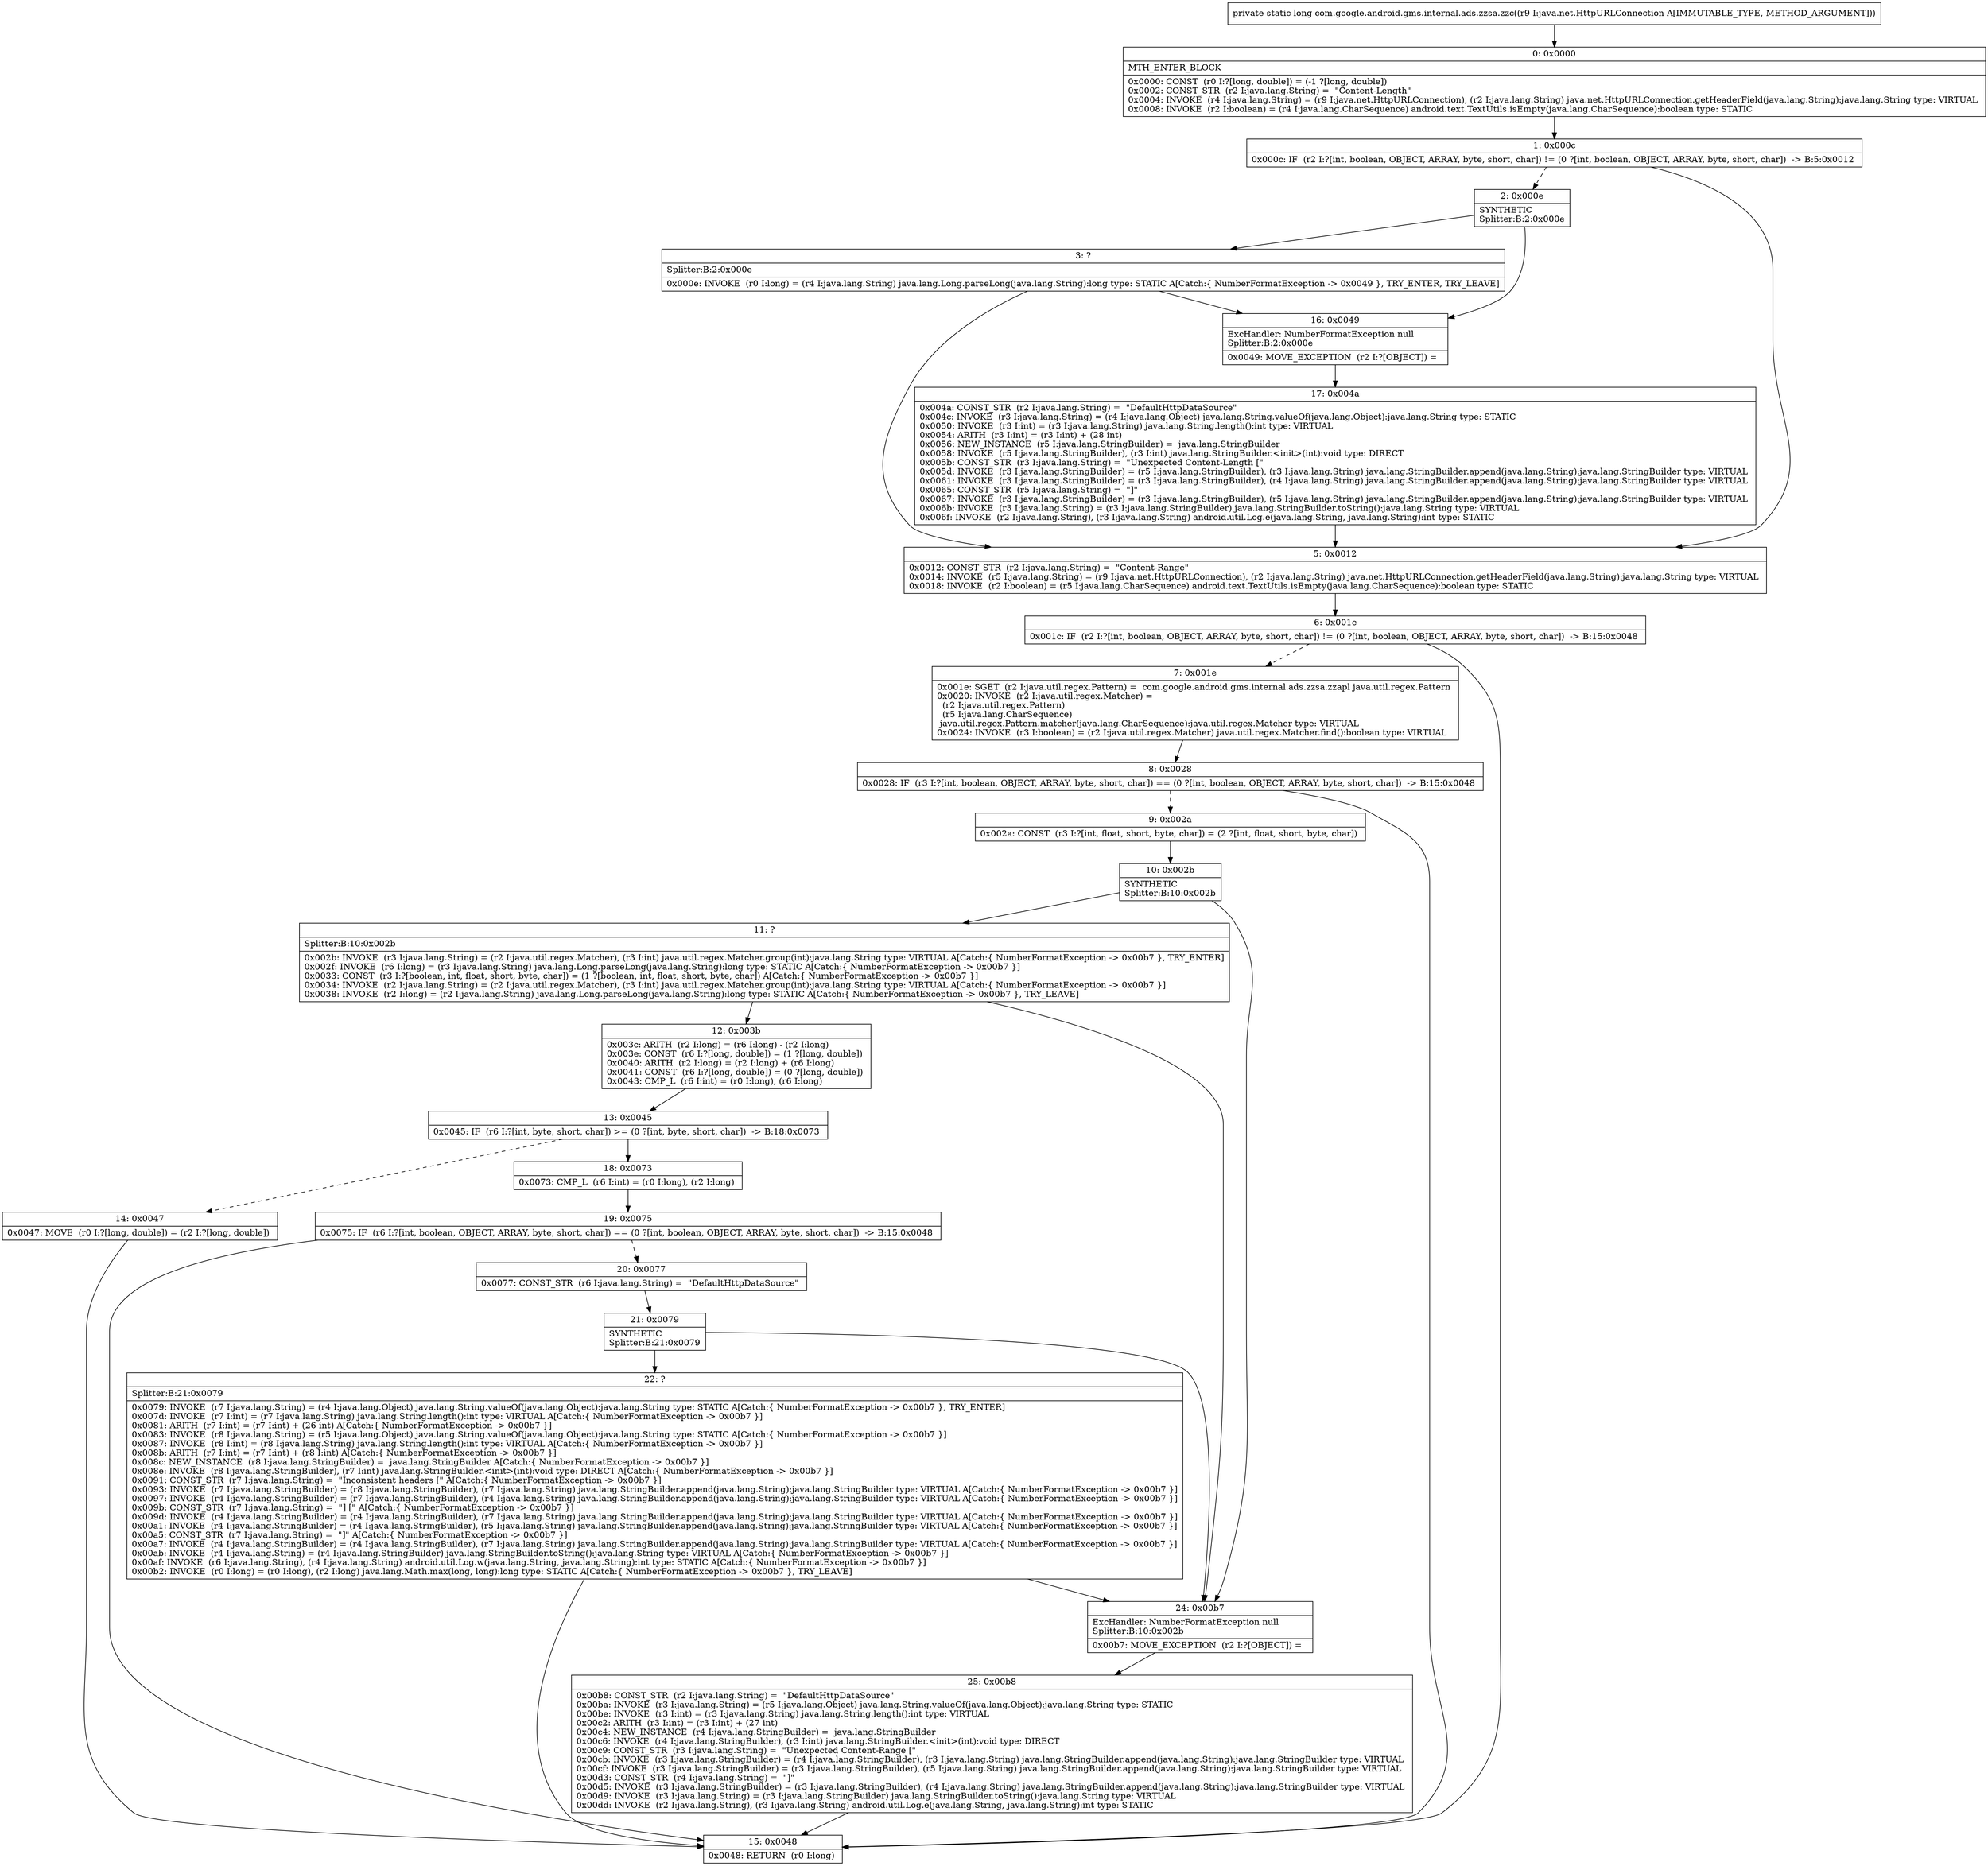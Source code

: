 digraph "CFG forcom.google.android.gms.internal.ads.zzsa.zzc(Ljava\/net\/HttpURLConnection;)J" {
Node_0 [shape=record,label="{0\:\ 0x0000|MTH_ENTER_BLOCK\l|0x0000: CONST  (r0 I:?[long, double]) = (\-1 ?[long, double]) \l0x0002: CONST_STR  (r2 I:java.lang.String) =  \"Content\-Length\" \l0x0004: INVOKE  (r4 I:java.lang.String) = (r9 I:java.net.HttpURLConnection), (r2 I:java.lang.String) java.net.HttpURLConnection.getHeaderField(java.lang.String):java.lang.String type: VIRTUAL \l0x0008: INVOKE  (r2 I:boolean) = (r4 I:java.lang.CharSequence) android.text.TextUtils.isEmpty(java.lang.CharSequence):boolean type: STATIC \l}"];
Node_1 [shape=record,label="{1\:\ 0x000c|0x000c: IF  (r2 I:?[int, boolean, OBJECT, ARRAY, byte, short, char]) != (0 ?[int, boolean, OBJECT, ARRAY, byte, short, char])  \-\> B:5:0x0012 \l}"];
Node_2 [shape=record,label="{2\:\ 0x000e|SYNTHETIC\lSplitter:B:2:0x000e\l}"];
Node_3 [shape=record,label="{3\:\ ?|Splitter:B:2:0x000e\l|0x000e: INVOKE  (r0 I:long) = (r4 I:java.lang.String) java.lang.Long.parseLong(java.lang.String):long type: STATIC A[Catch:\{ NumberFormatException \-\> 0x0049 \}, TRY_ENTER, TRY_LEAVE]\l}"];
Node_5 [shape=record,label="{5\:\ 0x0012|0x0012: CONST_STR  (r2 I:java.lang.String) =  \"Content\-Range\" \l0x0014: INVOKE  (r5 I:java.lang.String) = (r9 I:java.net.HttpURLConnection), (r2 I:java.lang.String) java.net.HttpURLConnection.getHeaderField(java.lang.String):java.lang.String type: VIRTUAL \l0x0018: INVOKE  (r2 I:boolean) = (r5 I:java.lang.CharSequence) android.text.TextUtils.isEmpty(java.lang.CharSequence):boolean type: STATIC \l}"];
Node_6 [shape=record,label="{6\:\ 0x001c|0x001c: IF  (r2 I:?[int, boolean, OBJECT, ARRAY, byte, short, char]) != (0 ?[int, boolean, OBJECT, ARRAY, byte, short, char])  \-\> B:15:0x0048 \l}"];
Node_7 [shape=record,label="{7\:\ 0x001e|0x001e: SGET  (r2 I:java.util.regex.Pattern) =  com.google.android.gms.internal.ads.zzsa.zzapl java.util.regex.Pattern \l0x0020: INVOKE  (r2 I:java.util.regex.Matcher) = \l  (r2 I:java.util.regex.Pattern)\l  (r5 I:java.lang.CharSequence)\l java.util.regex.Pattern.matcher(java.lang.CharSequence):java.util.regex.Matcher type: VIRTUAL \l0x0024: INVOKE  (r3 I:boolean) = (r2 I:java.util.regex.Matcher) java.util.regex.Matcher.find():boolean type: VIRTUAL \l}"];
Node_8 [shape=record,label="{8\:\ 0x0028|0x0028: IF  (r3 I:?[int, boolean, OBJECT, ARRAY, byte, short, char]) == (0 ?[int, boolean, OBJECT, ARRAY, byte, short, char])  \-\> B:15:0x0048 \l}"];
Node_9 [shape=record,label="{9\:\ 0x002a|0x002a: CONST  (r3 I:?[int, float, short, byte, char]) = (2 ?[int, float, short, byte, char]) \l}"];
Node_10 [shape=record,label="{10\:\ 0x002b|SYNTHETIC\lSplitter:B:10:0x002b\l}"];
Node_11 [shape=record,label="{11\:\ ?|Splitter:B:10:0x002b\l|0x002b: INVOKE  (r3 I:java.lang.String) = (r2 I:java.util.regex.Matcher), (r3 I:int) java.util.regex.Matcher.group(int):java.lang.String type: VIRTUAL A[Catch:\{ NumberFormatException \-\> 0x00b7 \}, TRY_ENTER]\l0x002f: INVOKE  (r6 I:long) = (r3 I:java.lang.String) java.lang.Long.parseLong(java.lang.String):long type: STATIC A[Catch:\{ NumberFormatException \-\> 0x00b7 \}]\l0x0033: CONST  (r3 I:?[boolean, int, float, short, byte, char]) = (1 ?[boolean, int, float, short, byte, char]) A[Catch:\{ NumberFormatException \-\> 0x00b7 \}]\l0x0034: INVOKE  (r2 I:java.lang.String) = (r2 I:java.util.regex.Matcher), (r3 I:int) java.util.regex.Matcher.group(int):java.lang.String type: VIRTUAL A[Catch:\{ NumberFormatException \-\> 0x00b7 \}]\l0x0038: INVOKE  (r2 I:long) = (r2 I:java.lang.String) java.lang.Long.parseLong(java.lang.String):long type: STATIC A[Catch:\{ NumberFormatException \-\> 0x00b7 \}, TRY_LEAVE]\l}"];
Node_12 [shape=record,label="{12\:\ 0x003b|0x003c: ARITH  (r2 I:long) = (r6 I:long) \- (r2 I:long) \l0x003e: CONST  (r6 I:?[long, double]) = (1 ?[long, double]) \l0x0040: ARITH  (r2 I:long) = (r2 I:long) + (r6 I:long) \l0x0041: CONST  (r6 I:?[long, double]) = (0 ?[long, double]) \l0x0043: CMP_L  (r6 I:int) = (r0 I:long), (r6 I:long) \l}"];
Node_13 [shape=record,label="{13\:\ 0x0045|0x0045: IF  (r6 I:?[int, byte, short, char]) \>= (0 ?[int, byte, short, char])  \-\> B:18:0x0073 \l}"];
Node_14 [shape=record,label="{14\:\ 0x0047|0x0047: MOVE  (r0 I:?[long, double]) = (r2 I:?[long, double]) \l}"];
Node_15 [shape=record,label="{15\:\ 0x0048|0x0048: RETURN  (r0 I:long) \l}"];
Node_16 [shape=record,label="{16\:\ 0x0049|ExcHandler: NumberFormatException null\lSplitter:B:2:0x000e\l|0x0049: MOVE_EXCEPTION  (r2 I:?[OBJECT]) =  \l}"];
Node_17 [shape=record,label="{17\:\ 0x004a|0x004a: CONST_STR  (r2 I:java.lang.String) =  \"DefaultHttpDataSource\" \l0x004c: INVOKE  (r3 I:java.lang.String) = (r4 I:java.lang.Object) java.lang.String.valueOf(java.lang.Object):java.lang.String type: STATIC \l0x0050: INVOKE  (r3 I:int) = (r3 I:java.lang.String) java.lang.String.length():int type: VIRTUAL \l0x0054: ARITH  (r3 I:int) = (r3 I:int) + (28 int) \l0x0056: NEW_INSTANCE  (r5 I:java.lang.StringBuilder) =  java.lang.StringBuilder \l0x0058: INVOKE  (r5 I:java.lang.StringBuilder), (r3 I:int) java.lang.StringBuilder.\<init\>(int):void type: DIRECT \l0x005b: CONST_STR  (r3 I:java.lang.String) =  \"Unexpected Content\-Length [\" \l0x005d: INVOKE  (r3 I:java.lang.StringBuilder) = (r5 I:java.lang.StringBuilder), (r3 I:java.lang.String) java.lang.StringBuilder.append(java.lang.String):java.lang.StringBuilder type: VIRTUAL \l0x0061: INVOKE  (r3 I:java.lang.StringBuilder) = (r3 I:java.lang.StringBuilder), (r4 I:java.lang.String) java.lang.StringBuilder.append(java.lang.String):java.lang.StringBuilder type: VIRTUAL \l0x0065: CONST_STR  (r5 I:java.lang.String) =  \"]\" \l0x0067: INVOKE  (r3 I:java.lang.StringBuilder) = (r3 I:java.lang.StringBuilder), (r5 I:java.lang.String) java.lang.StringBuilder.append(java.lang.String):java.lang.StringBuilder type: VIRTUAL \l0x006b: INVOKE  (r3 I:java.lang.String) = (r3 I:java.lang.StringBuilder) java.lang.StringBuilder.toString():java.lang.String type: VIRTUAL \l0x006f: INVOKE  (r2 I:java.lang.String), (r3 I:java.lang.String) android.util.Log.e(java.lang.String, java.lang.String):int type: STATIC \l}"];
Node_18 [shape=record,label="{18\:\ 0x0073|0x0073: CMP_L  (r6 I:int) = (r0 I:long), (r2 I:long) \l}"];
Node_19 [shape=record,label="{19\:\ 0x0075|0x0075: IF  (r6 I:?[int, boolean, OBJECT, ARRAY, byte, short, char]) == (0 ?[int, boolean, OBJECT, ARRAY, byte, short, char])  \-\> B:15:0x0048 \l}"];
Node_20 [shape=record,label="{20\:\ 0x0077|0x0077: CONST_STR  (r6 I:java.lang.String) =  \"DefaultHttpDataSource\" \l}"];
Node_21 [shape=record,label="{21\:\ 0x0079|SYNTHETIC\lSplitter:B:21:0x0079\l}"];
Node_22 [shape=record,label="{22\:\ ?|Splitter:B:21:0x0079\l|0x0079: INVOKE  (r7 I:java.lang.String) = (r4 I:java.lang.Object) java.lang.String.valueOf(java.lang.Object):java.lang.String type: STATIC A[Catch:\{ NumberFormatException \-\> 0x00b7 \}, TRY_ENTER]\l0x007d: INVOKE  (r7 I:int) = (r7 I:java.lang.String) java.lang.String.length():int type: VIRTUAL A[Catch:\{ NumberFormatException \-\> 0x00b7 \}]\l0x0081: ARITH  (r7 I:int) = (r7 I:int) + (26 int) A[Catch:\{ NumberFormatException \-\> 0x00b7 \}]\l0x0083: INVOKE  (r8 I:java.lang.String) = (r5 I:java.lang.Object) java.lang.String.valueOf(java.lang.Object):java.lang.String type: STATIC A[Catch:\{ NumberFormatException \-\> 0x00b7 \}]\l0x0087: INVOKE  (r8 I:int) = (r8 I:java.lang.String) java.lang.String.length():int type: VIRTUAL A[Catch:\{ NumberFormatException \-\> 0x00b7 \}]\l0x008b: ARITH  (r7 I:int) = (r7 I:int) + (r8 I:int) A[Catch:\{ NumberFormatException \-\> 0x00b7 \}]\l0x008c: NEW_INSTANCE  (r8 I:java.lang.StringBuilder) =  java.lang.StringBuilder A[Catch:\{ NumberFormatException \-\> 0x00b7 \}]\l0x008e: INVOKE  (r8 I:java.lang.StringBuilder), (r7 I:int) java.lang.StringBuilder.\<init\>(int):void type: DIRECT A[Catch:\{ NumberFormatException \-\> 0x00b7 \}]\l0x0091: CONST_STR  (r7 I:java.lang.String) =  \"Inconsistent headers [\" A[Catch:\{ NumberFormatException \-\> 0x00b7 \}]\l0x0093: INVOKE  (r7 I:java.lang.StringBuilder) = (r8 I:java.lang.StringBuilder), (r7 I:java.lang.String) java.lang.StringBuilder.append(java.lang.String):java.lang.StringBuilder type: VIRTUAL A[Catch:\{ NumberFormatException \-\> 0x00b7 \}]\l0x0097: INVOKE  (r4 I:java.lang.StringBuilder) = (r7 I:java.lang.StringBuilder), (r4 I:java.lang.String) java.lang.StringBuilder.append(java.lang.String):java.lang.StringBuilder type: VIRTUAL A[Catch:\{ NumberFormatException \-\> 0x00b7 \}]\l0x009b: CONST_STR  (r7 I:java.lang.String) =  \"] [\" A[Catch:\{ NumberFormatException \-\> 0x00b7 \}]\l0x009d: INVOKE  (r4 I:java.lang.StringBuilder) = (r4 I:java.lang.StringBuilder), (r7 I:java.lang.String) java.lang.StringBuilder.append(java.lang.String):java.lang.StringBuilder type: VIRTUAL A[Catch:\{ NumberFormatException \-\> 0x00b7 \}]\l0x00a1: INVOKE  (r4 I:java.lang.StringBuilder) = (r4 I:java.lang.StringBuilder), (r5 I:java.lang.String) java.lang.StringBuilder.append(java.lang.String):java.lang.StringBuilder type: VIRTUAL A[Catch:\{ NumberFormatException \-\> 0x00b7 \}]\l0x00a5: CONST_STR  (r7 I:java.lang.String) =  \"]\" A[Catch:\{ NumberFormatException \-\> 0x00b7 \}]\l0x00a7: INVOKE  (r4 I:java.lang.StringBuilder) = (r4 I:java.lang.StringBuilder), (r7 I:java.lang.String) java.lang.StringBuilder.append(java.lang.String):java.lang.StringBuilder type: VIRTUAL A[Catch:\{ NumberFormatException \-\> 0x00b7 \}]\l0x00ab: INVOKE  (r4 I:java.lang.String) = (r4 I:java.lang.StringBuilder) java.lang.StringBuilder.toString():java.lang.String type: VIRTUAL A[Catch:\{ NumberFormatException \-\> 0x00b7 \}]\l0x00af: INVOKE  (r6 I:java.lang.String), (r4 I:java.lang.String) android.util.Log.w(java.lang.String, java.lang.String):int type: STATIC A[Catch:\{ NumberFormatException \-\> 0x00b7 \}]\l0x00b2: INVOKE  (r0 I:long) = (r0 I:long), (r2 I:long) java.lang.Math.max(long, long):long type: STATIC A[Catch:\{ NumberFormatException \-\> 0x00b7 \}, TRY_LEAVE]\l}"];
Node_24 [shape=record,label="{24\:\ 0x00b7|ExcHandler: NumberFormatException null\lSplitter:B:10:0x002b\l|0x00b7: MOVE_EXCEPTION  (r2 I:?[OBJECT]) =  \l}"];
Node_25 [shape=record,label="{25\:\ 0x00b8|0x00b8: CONST_STR  (r2 I:java.lang.String) =  \"DefaultHttpDataSource\" \l0x00ba: INVOKE  (r3 I:java.lang.String) = (r5 I:java.lang.Object) java.lang.String.valueOf(java.lang.Object):java.lang.String type: STATIC \l0x00be: INVOKE  (r3 I:int) = (r3 I:java.lang.String) java.lang.String.length():int type: VIRTUAL \l0x00c2: ARITH  (r3 I:int) = (r3 I:int) + (27 int) \l0x00c4: NEW_INSTANCE  (r4 I:java.lang.StringBuilder) =  java.lang.StringBuilder \l0x00c6: INVOKE  (r4 I:java.lang.StringBuilder), (r3 I:int) java.lang.StringBuilder.\<init\>(int):void type: DIRECT \l0x00c9: CONST_STR  (r3 I:java.lang.String) =  \"Unexpected Content\-Range [\" \l0x00cb: INVOKE  (r3 I:java.lang.StringBuilder) = (r4 I:java.lang.StringBuilder), (r3 I:java.lang.String) java.lang.StringBuilder.append(java.lang.String):java.lang.StringBuilder type: VIRTUAL \l0x00cf: INVOKE  (r3 I:java.lang.StringBuilder) = (r3 I:java.lang.StringBuilder), (r5 I:java.lang.String) java.lang.StringBuilder.append(java.lang.String):java.lang.StringBuilder type: VIRTUAL \l0x00d3: CONST_STR  (r4 I:java.lang.String) =  \"]\" \l0x00d5: INVOKE  (r3 I:java.lang.StringBuilder) = (r3 I:java.lang.StringBuilder), (r4 I:java.lang.String) java.lang.StringBuilder.append(java.lang.String):java.lang.StringBuilder type: VIRTUAL \l0x00d9: INVOKE  (r3 I:java.lang.String) = (r3 I:java.lang.StringBuilder) java.lang.StringBuilder.toString():java.lang.String type: VIRTUAL \l0x00dd: INVOKE  (r2 I:java.lang.String), (r3 I:java.lang.String) android.util.Log.e(java.lang.String, java.lang.String):int type: STATIC \l}"];
MethodNode[shape=record,label="{private static long com.google.android.gms.internal.ads.zzsa.zzc((r9 I:java.net.HttpURLConnection A[IMMUTABLE_TYPE, METHOD_ARGUMENT])) }"];
MethodNode -> Node_0;
Node_0 -> Node_1;
Node_1 -> Node_2[style=dashed];
Node_1 -> Node_5;
Node_2 -> Node_3;
Node_2 -> Node_16;
Node_3 -> Node_16;
Node_3 -> Node_5;
Node_5 -> Node_6;
Node_6 -> Node_7[style=dashed];
Node_6 -> Node_15;
Node_7 -> Node_8;
Node_8 -> Node_9[style=dashed];
Node_8 -> Node_15;
Node_9 -> Node_10;
Node_10 -> Node_11;
Node_10 -> Node_24;
Node_11 -> Node_12;
Node_11 -> Node_24;
Node_12 -> Node_13;
Node_13 -> Node_14[style=dashed];
Node_13 -> Node_18;
Node_14 -> Node_15;
Node_16 -> Node_17;
Node_17 -> Node_5;
Node_18 -> Node_19;
Node_19 -> Node_15;
Node_19 -> Node_20[style=dashed];
Node_20 -> Node_21;
Node_21 -> Node_22;
Node_21 -> Node_24;
Node_22 -> Node_24;
Node_22 -> Node_15;
Node_24 -> Node_25;
Node_25 -> Node_15;
}

